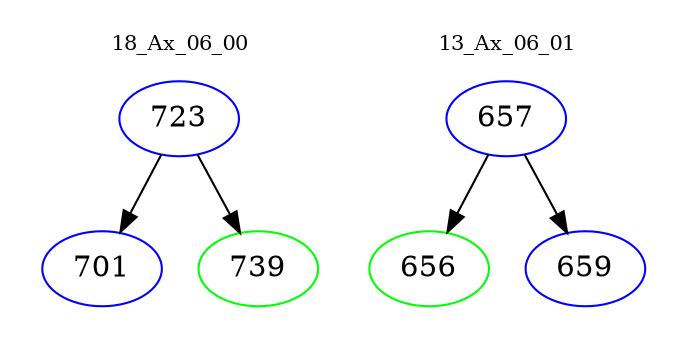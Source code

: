 digraph{
subgraph cluster_0 {
color = white
label = "18_Ax_06_00";
fontsize=10;
T0_723 [label="723", color="blue"]
T0_723 -> T0_701 [color="black"]
T0_701 [label="701", color="blue"]
T0_723 -> T0_739 [color="black"]
T0_739 [label="739", color="green"]
}
subgraph cluster_1 {
color = white
label = "13_Ax_06_01";
fontsize=10;
T1_657 [label="657", color="blue"]
T1_657 -> T1_656 [color="black"]
T1_656 [label="656", color="green"]
T1_657 -> T1_659 [color="black"]
T1_659 [label="659", color="blue"]
}
}
